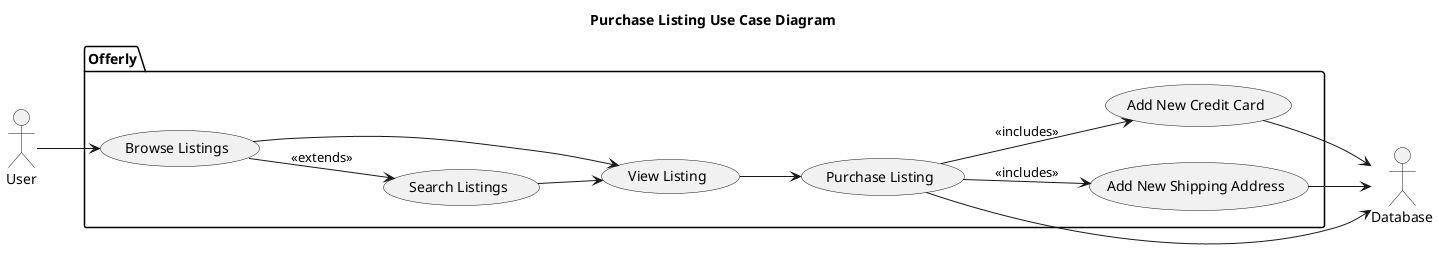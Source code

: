 @startuml Purchase Listing Use Case Diagram
title Purchase Listing Use Case Diagram
left to right direction

actor   User        as user
actor   Database    as db

package Offerly {
    usecase "Browse Listings" as browse
    usecase "Search Listings" as search
    usecase "View Listing" as view
	usecase  "Purchase Listing" as purchase
    usecase  "Add New Credit Card" as addCard
    usecase  "Add New Shipping Address" as addAddress
}

user --> browse
browse --> view
search --> view
browse --> search : <<extends>>
view --> purchase
purchase --> addCard : <<includes>>
purchase --> addAddress : <<includes>>
addCard --> db
addAddress --> db
purchase --> db

@enduml